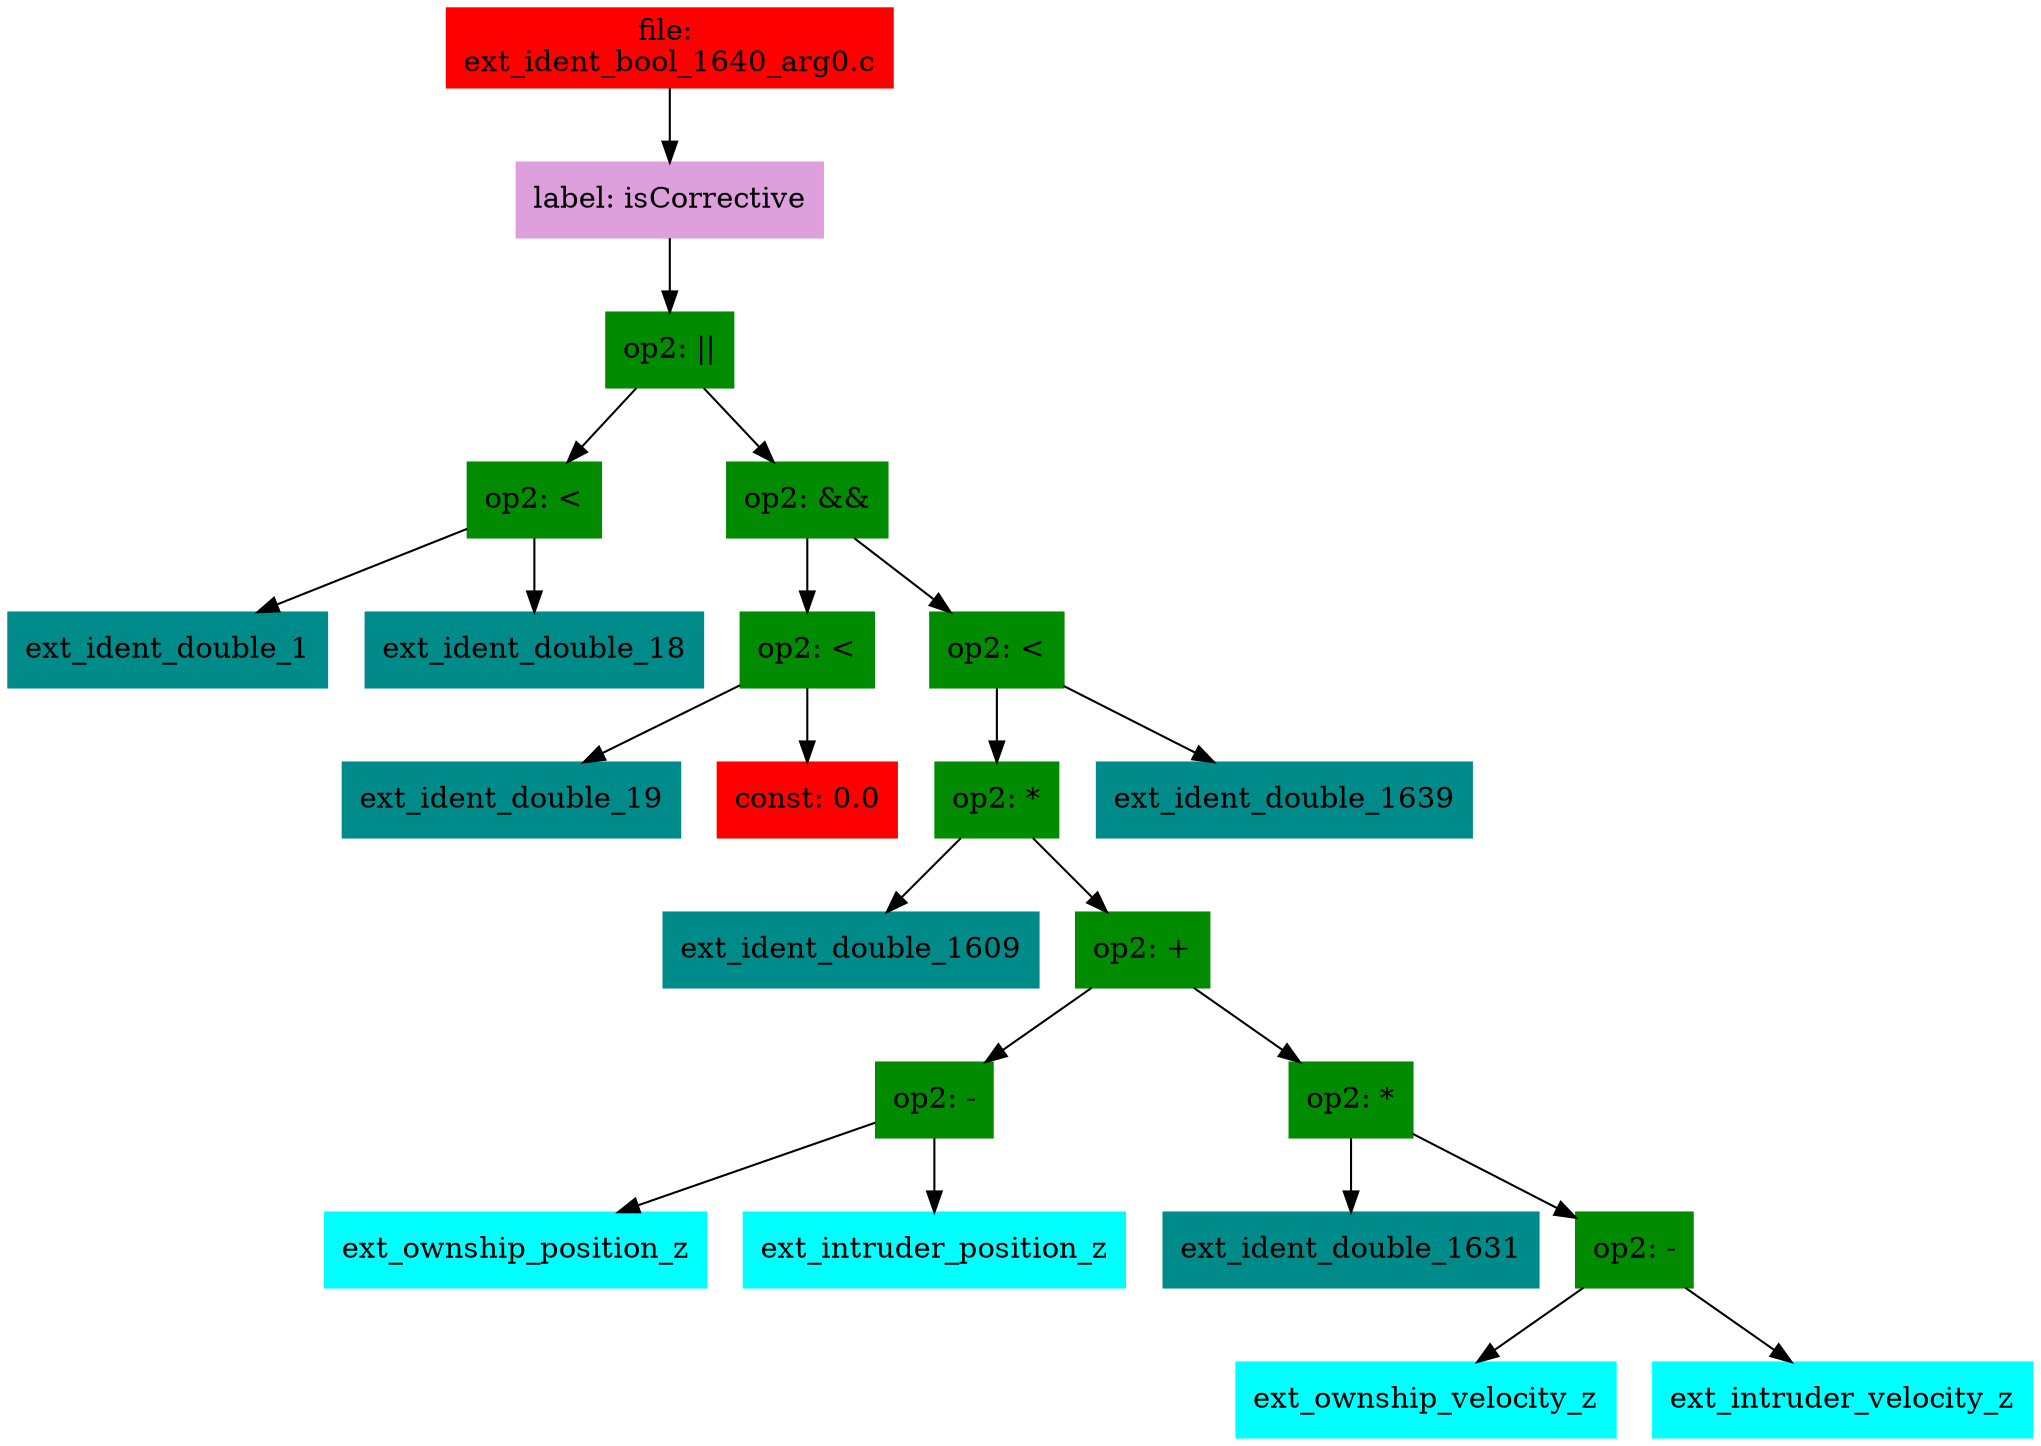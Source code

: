 digraph G {
node [shape=box]

0 [label="file: 
ext_ident_bool_1640_arg0.c",color=red, style=filled]
1 [label="label: isCorrective",color=plum, style=filled]
0 -> 1
2 [label="op2: ||",color=green4, style=filled]
1 -> 2
3 [label="op2: <",color=green4, style=filled]
2 -> 3
4 [label="ext_ident_double_1",color=cyan4, style=filled]
3 -> 4
23 [label="ext_ident_double_18",color=cyan4, style=filled]
3 -> 23
606 [label="op2: &&",color=green4, style=filled]
2 -> 606
607 [label="op2: <",color=green4, style=filled]
606 -> 607
608 [label="ext_ident_double_19",color=cyan4, style=filled]
607 -> 608
625 [label="const: 0.0",color=red1, style=filled]
607 -> 625
626 [label="op2: <",color=green4, style=filled]
606 -> 626
627 [label="op2: *",color=green4, style=filled]
626 -> 627
628 [label="ext_ident_double_1609",color=cyan4, style=filled]
627 -> 628
45752 [label="op2: +",color=green4, style=filled]
627 -> 45752
45753 [label="op2: -",color=green4, style=filled]
45752 -> 45753
45754 [label="ext_ownship_position_z",color=cyan1, style=filled]
45753 -> 45754
45755 [label="ext_intruder_position_z",color=cyan1, style=filled]
45753 -> 45755
45756 [label="op2: *",color=green4, style=filled]
45752 -> 45756
45757 [label="ext_ident_double_1631",color=cyan4, style=filled]
45756 -> 45757
46401 [label="op2: -",color=green4, style=filled]
45756 -> 46401
46402 [label="ext_ownship_velocity_z",color=cyan1, style=filled]
46401 -> 46402
46403 [label="ext_intruder_velocity_z",color=cyan1, style=filled]
46401 -> 46403
46404 [label="ext_ident_double_1639",color=cyan4, style=filled]
626 -> 46404


}

